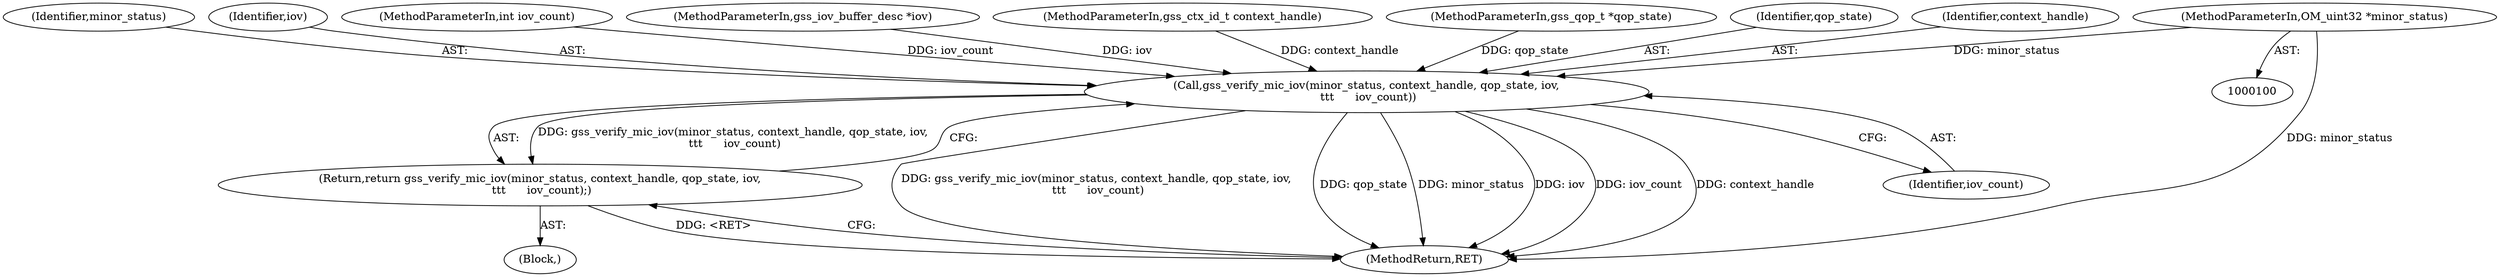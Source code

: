 digraph "1_krb5_b51b33f2bc5d1497ddf5bd107f791c101695000d_22@pointer" {
"1000101" [label="(MethodParameterIn,OM_uint32 *minor_status)"];
"1000108" [label="(Call,gss_verify_mic_iov(minor_status, context_handle, qop_state, iov,\n \t\t\t      iov_count))"];
"1000107" [label="(Return,return gss_verify_mic_iov(minor_status, context_handle, qop_state, iov,\n \t\t\t      iov_count);)"];
"1000109" [label="(Identifier,minor_status)"];
"1000114" [label="(MethodReturn,RET)"];
"1000106" [label="(Block,)"];
"1000112" [label="(Identifier,iov)"];
"1000107" [label="(Return,return gss_verify_mic_iov(minor_status, context_handle, qop_state, iov,\n \t\t\t      iov_count);)"];
"1000105" [label="(MethodParameterIn,int iov_count)"];
"1000108" [label="(Call,gss_verify_mic_iov(minor_status, context_handle, qop_state, iov,\n \t\t\t      iov_count))"];
"1000104" [label="(MethodParameterIn,gss_iov_buffer_desc *iov)"];
"1000113" [label="(Identifier,iov_count)"];
"1000102" [label="(MethodParameterIn,gss_ctx_id_t context_handle)"];
"1000103" [label="(MethodParameterIn,gss_qop_t *qop_state)"];
"1000111" [label="(Identifier,qop_state)"];
"1000101" [label="(MethodParameterIn,OM_uint32 *minor_status)"];
"1000110" [label="(Identifier,context_handle)"];
"1000101" -> "1000100"  [label="AST: "];
"1000101" -> "1000114"  [label="DDG: minor_status"];
"1000101" -> "1000108"  [label="DDG: minor_status"];
"1000108" -> "1000107"  [label="AST: "];
"1000108" -> "1000113"  [label="CFG: "];
"1000109" -> "1000108"  [label="AST: "];
"1000110" -> "1000108"  [label="AST: "];
"1000111" -> "1000108"  [label="AST: "];
"1000112" -> "1000108"  [label="AST: "];
"1000113" -> "1000108"  [label="AST: "];
"1000107" -> "1000108"  [label="CFG: "];
"1000108" -> "1000114"  [label="DDG: gss_verify_mic_iov(minor_status, context_handle, qop_state, iov,\n \t\t\t      iov_count)"];
"1000108" -> "1000114"  [label="DDG: qop_state"];
"1000108" -> "1000114"  [label="DDG: minor_status"];
"1000108" -> "1000114"  [label="DDG: iov"];
"1000108" -> "1000114"  [label="DDG: iov_count"];
"1000108" -> "1000114"  [label="DDG: context_handle"];
"1000108" -> "1000107"  [label="DDG: gss_verify_mic_iov(minor_status, context_handle, qop_state, iov,\n \t\t\t      iov_count)"];
"1000102" -> "1000108"  [label="DDG: context_handle"];
"1000103" -> "1000108"  [label="DDG: qop_state"];
"1000104" -> "1000108"  [label="DDG: iov"];
"1000105" -> "1000108"  [label="DDG: iov_count"];
"1000107" -> "1000106"  [label="AST: "];
"1000114" -> "1000107"  [label="CFG: "];
"1000107" -> "1000114"  [label="DDG: <RET>"];
}
